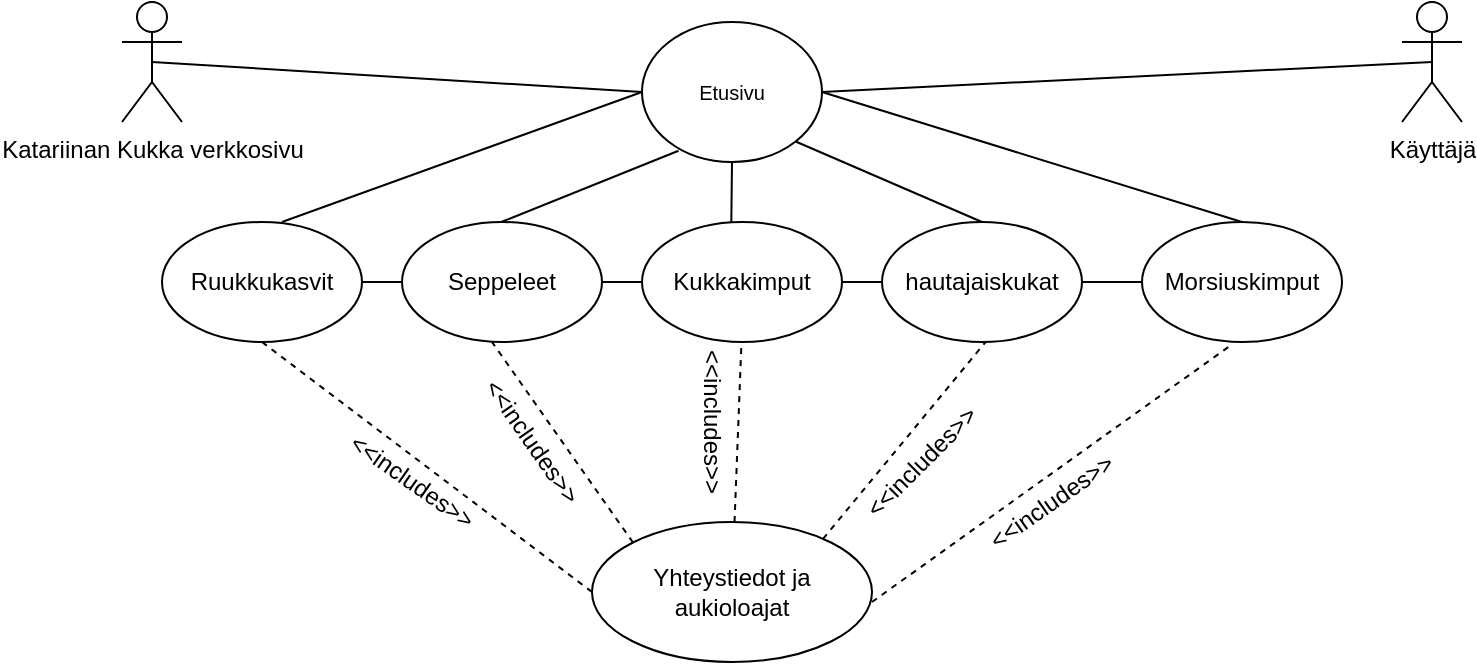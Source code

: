 <mxfile version="14.1.8" type="device"><diagram id="-B6N-509ftWtxTc19Zhi" name="Page-1"><mxGraphModel dx="750" dy="668" grid="1" gridSize="10" guides="1" tooltips="1" connect="1" arrows="1" fold="1" page="1" pageScale="1" pageWidth="850" pageHeight="1100" math="0" shadow="0"><root><mxCell id="0"/><mxCell id="1" parent="0"/><mxCell id="pRnZL0FOT_C4Dl-pZxM5-1" value="Katariinan Kukka verkkosivu" style="shape=umlActor;verticalLabelPosition=bottom;verticalAlign=top;html=1;outlineConnect=0;" vertex="1" parent="1"><mxGeometry x="60" y="90" width="30" height="60" as="geometry"/></mxCell><mxCell id="pRnZL0FOT_C4Dl-pZxM5-2" value="Käyttäjä" style="shape=umlActor;verticalLabelPosition=bottom;verticalAlign=top;html=1;outlineConnect=0;" vertex="1" parent="1"><mxGeometry x="700" y="90" width="30" height="60" as="geometry"/></mxCell><mxCell id="pRnZL0FOT_C4Dl-pZxM5-4" value="hautajaiskukat" style="ellipse;whiteSpace=wrap;html=1;" vertex="1" parent="1"><mxGeometry x="440" y="200" width="100" height="60" as="geometry"/></mxCell><mxCell id="pRnZL0FOT_C4Dl-pZxM5-5" value="&lt;span style=&quot;font-size: 10px&quot;&gt;Etusivu&lt;/span&gt;" style="ellipse;whiteSpace=wrap;html=1;" vertex="1" parent="1"><mxGeometry x="320" y="100" width="90" height="70" as="geometry"/></mxCell><mxCell id="pRnZL0FOT_C4Dl-pZxM5-7" value="Morsiuskimput" style="ellipse;whiteSpace=wrap;html=1;" vertex="1" parent="1"><mxGeometry x="570" y="200" width="100" height="60" as="geometry"/></mxCell><mxCell id="pRnZL0FOT_C4Dl-pZxM5-8" value="Ruukkukasvit" style="ellipse;whiteSpace=wrap;html=1;" vertex="1" parent="1"><mxGeometry x="80" y="200" width="100" height="60" as="geometry"/></mxCell><mxCell id="pRnZL0FOT_C4Dl-pZxM5-9" value="Seppeleet" style="ellipse;whiteSpace=wrap;html=1;" vertex="1" parent="1"><mxGeometry x="200" y="200" width="100" height="60" as="geometry"/></mxCell><mxCell id="pRnZL0FOT_C4Dl-pZxM5-10" value="Kukkakimput" style="ellipse;whiteSpace=wrap;html=1;" vertex="1" parent="1"><mxGeometry x="320" y="200" width="100" height="60" as="geometry"/></mxCell><mxCell id="pRnZL0FOT_C4Dl-pZxM5-11" value="" style="endArrow=none;html=1;entryX=0;entryY=0.5;entryDx=0;entryDy=0;exitX=0.5;exitY=0.5;exitDx=0;exitDy=0;exitPerimeter=0;" edge="1" parent="1" source="pRnZL0FOT_C4Dl-pZxM5-1" target="pRnZL0FOT_C4Dl-pZxM5-5"><mxGeometry width="50" height="50" relative="1" as="geometry"><mxPoint x="210" y="170" as="sourcePoint"/><mxPoint x="260" y="120" as="targetPoint"/></mxGeometry></mxCell><mxCell id="pRnZL0FOT_C4Dl-pZxM5-12" value="" style="endArrow=none;html=1;entryX=0.5;entryY=0.5;entryDx=0;entryDy=0;exitX=0.5;exitY=0.5;exitDx=0;exitDy=0;exitPerimeter=0;entryPerimeter=0;" edge="1" parent="1" target="pRnZL0FOT_C4Dl-pZxM5-2"><mxGeometry width="50" height="50" relative="1" as="geometry"><mxPoint x="410" y="135" as="sourcePoint"/><mxPoint x="655.0" y="150" as="targetPoint"/></mxGeometry></mxCell><mxCell id="pRnZL0FOT_C4Dl-pZxM5-13" value="" style="endArrow=none;html=1;entryX=0;entryY=0.5;entryDx=0;entryDy=0;" edge="1" parent="1" target="pRnZL0FOT_C4Dl-pZxM5-5"><mxGeometry width="50" height="50" relative="1" as="geometry"><mxPoint x="140" y="200" as="sourcePoint"/><mxPoint x="190" y="150" as="targetPoint"/></mxGeometry></mxCell><mxCell id="pRnZL0FOT_C4Dl-pZxM5-14" value="" style="endArrow=none;html=1;entryX=1;entryY=0.5;entryDx=0;entryDy=0;" edge="1" parent="1" target="pRnZL0FOT_C4Dl-pZxM5-5"><mxGeometry width="50" height="50" relative="1" as="geometry"><mxPoint x="620" y="200" as="sourcePoint"/><mxPoint x="670" y="150" as="targetPoint"/></mxGeometry></mxCell><mxCell id="pRnZL0FOT_C4Dl-pZxM5-15" value="" style="endArrow=none;html=1;" edge="1" parent="1"><mxGeometry width="50" height="50" relative="1" as="geometry"><mxPoint x="364.66" y="200" as="sourcePoint"/><mxPoint x="365" y="170" as="targetPoint"/></mxGeometry></mxCell><mxCell id="pRnZL0FOT_C4Dl-pZxM5-16" value="" style="endArrow=none;html=1;entryX=1;entryY=1;entryDx=0;entryDy=0;" edge="1" parent="1" target="pRnZL0FOT_C4Dl-pZxM5-5"><mxGeometry width="50" height="50" relative="1" as="geometry"><mxPoint x="490" y="200" as="sourcePoint"/><mxPoint x="540" y="150" as="targetPoint"/></mxGeometry></mxCell><mxCell id="pRnZL0FOT_C4Dl-pZxM5-18" value="" style="endArrow=none;html=1;entryX=0.203;entryY=0.92;entryDx=0;entryDy=0;entryPerimeter=0;" edge="1" parent="1" target="pRnZL0FOT_C4Dl-pZxM5-5"><mxGeometry width="50" height="50" relative="1" as="geometry"><mxPoint x="249.66" y="200" as="sourcePoint"/><mxPoint x="250" y="170" as="targetPoint"/></mxGeometry></mxCell><mxCell id="pRnZL0FOT_C4Dl-pZxM5-19" value="Yhteystiedot ja aukioloajat" style="ellipse;whiteSpace=wrap;html=1;" vertex="1" parent="1"><mxGeometry x="295" y="350" width="140" height="70" as="geometry"/></mxCell><mxCell id="pRnZL0FOT_C4Dl-pZxM5-20" value="" style="endArrow=none;dashed=1;html=1;entryX=0.5;entryY=1;entryDx=0;entryDy=0;exitX=0;exitY=0.5;exitDx=0;exitDy=0;" edge="1" parent="1" source="pRnZL0FOT_C4Dl-pZxM5-19" target="pRnZL0FOT_C4Dl-pZxM5-8"><mxGeometry width="50" height="50" relative="1" as="geometry"><mxPoint x="240" y="370" as="sourcePoint"/><mxPoint x="290" y="320" as="targetPoint"/></mxGeometry></mxCell><mxCell id="pRnZL0FOT_C4Dl-pZxM5-21" value="" style="endArrow=none;dashed=1;html=1;entryX=0.5;entryY=1;entryDx=0;entryDy=0;exitX=0;exitY=0;exitDx=0;exitDy=0;" edge="1" parent="1" source="pRnZL0FOT_C4Dl-pZxM5-19"><mxGeometry width="50" height="50" relative="1" as="geometry"><mxPoint x="410.0" y="385" as="sourcePoint"/><mxPoint x="245" y="260" as="targetPoint"/></mxGeometry></mxCell><mxCell id="pRnZL0FOT_C4Dl-pZxM5-22" value="" style="endArrow=none;dashed=1;html=1;entryX=0.5;entryY=1;entryDx=0;entryDy=0;" edge="1" parent="1" source="pRnZL0FOT_C4Dl-pZxM5-19"><mxGeometry width="50" height="50" relative="1" as="geometry"><mxPoint x="439.997" y="360.375" as="sourcePoint"/><mxPoint x="369.74" y="260" as="targetPoint"/></mxGeometry></mxCell><mxCell id="pRnZL0FOT_C4Dl-pZxM5-23" value="" style="endArrow=none;dashed=1;html=1;entryX=0.5;entryY=1;entryDx=0;entryDy=0;exitX=0.825;exitY=0.121;exitDx=0;exitDy=0;exitPerimeter=0;" edge="1" parent="1" source="pRnZL0FOT_C4Dl-pZxM5-19"><mxGeometry width="50" height="50" relative="1" as="geometry"><mxPoint x="488.21" y="350.005" as="sourcePoint"/><mxPoint x="491.79" y="260" as="targetPoint"/></mxGeometry></mxCell><mxCell id="pRnZL0FOT_C4Dl-pZxM5-24" value="" style="endArrow=none;dashed=1;html=1;entryX=0.441;entryY=1.031;entryDx=0;entryDy=0;entryPerimeter=0;" edge="1" parent="1" target="pRnZL0FOT_C4Dl-pZxM5-7"><mxGeometry width="50" height="50" relative="1" as="geometry"><mxPoint x="435" y="390" as="sourcePoint"/><mxPoint x="485" y="340" as="targetPoint"/></mxGeometry></mxCell><mxCell id="pRnZL0FOT_C4Dl-pZxM5-25" value="" style="endArrow=none;html=1;entryX=0;entryY=0.5;entryDx=0;entryDy=0;" edge="1" parent="1" target="pRnZL0FOT_C4Dl-pZxM5-9"><mxGeometry width="50" height="50" relative="1" as="geometry"><mxPoint x="180" y="230" as="sourcePoint"/><mxPoint x="230" y="180" as="targetPoint"/></mxGeometry></mxCell><mxCell id="pRnZL0FOT_C4Dl-pZxM5-27" value="" style="endArrow=none;html=1;entryX=0;entryY=0.5;entryDx=0;entryDy=0;" edge="1" parent="1" target="pRnZL0FOT_C4Dl-pZxM5-10"><mxGeometry width="50" height="50" relative="1" as="geometry"><mxPoint x="300" y="230" as="sourcePoint"/><mxPoint x="350" y="180" as="targetPoint"/></mxGeometry></mxCell><mxCell id="pRnZL0FOT_C4Dl-pZxM5-28" value="" style="endArrow=none;html=1;entryX=0;entryY=0.5;entryDx=0;entryDy=0;" edge="1" parent="1" target="pRnZL0FOT_C4Dl-pZxM5-4"><mxGeometry width="50" height="50" relative="1" as="geometry"><mxPoint x="420" y="230" as="sourcePoint"/><mxPoint x="470" y="180" as="targetPoint"/></mxGeometry></mxCell><mxCell id="pRnZL0FOT_C4Dl-pZxM5-29" value="" style="endArrow=none;html=1;entryX=0;entryY=0.5;entryDx=0;entryDy=0;" edge="1" parent="1" target="pRnZL0FOT_C4Dl-pZxM5-7"><mxGeometry width="50" height="50" relative="1" as="geometry"><mxPoint x="540" y="230" as="sourcePoint"/><mxPoint x="590" y="180" as="targetPoint"/></mxGeometry></mxCell><mxCell id="pRnZL0FOT_C4Dl-pZxM5-30" value="&amp;lt;&amp;lt;includes&amp;gt;&amp;gt;" style="text;html=1;strokeColor=none;fillColor=none;align=center;verticalAlign=middle;whiteSpace=wrap;rounded=0;rotation=35;" vertex="1" parent="1"><mxGeometry x="170" y="320" width="70" height="20" as="geometry"/></mxCell><mxCell id="pRnZL0FOT_C4Dl-pZxM5-31" value="&amp;lt;&amp;lt;includes&amp;gt;&amp;gt;" style="text;html=1;strokeColor=none;fillColor=none;align=center;verticalAlign=middle;whiteSpace=wrap;rounded=0;rotation=55;" vertex="1" parent="1"><mxGeometry x="230" y="300" width="70" height="20" as="geometry"/></mxCell><mxCell id="pRnZL0FOT_C4Dl-pZxM5-32" value="&amp;lt;&amp;lt;includes&amp;gt;&amp;gt;" style="text;html=1;strokeColor=none;fillColor=none;align=center;verticalAlign=middle;whiteSpace=wrap;rounded=0;rotation=90;" vertex="1" parent="1"><mxGeometry x="320" y="290" width="70" height="20" as="geometry"/></mxCell><mxCell id="pRnZL0FOT_C4Dl-pZxM5-33" value="&amp;lt;&amp;lt;includes&amp;gt;&amp;gt;" style="text;html=1;strokeColor=none;fillColor=none;align=center;verticalAlign=middle;whiteSpace=wrap;rounded=0;rotation=-45;" vertex="1" parent="1"><mxGeometry x="425" y="310" width="70" height="20" as="geometry"/></mxCell><mxCell id="pRnZL0FOT_C4Dl-pZxM5-34" value="&amp;lt;&amp;lt;includes&amp;gt;&amp;gt;" style="text;html=1;strokeColor=none;fillColor=none;align=center;verticalAlign=middle;whiteSpace=wrap;rounded=0;rotation=-35;" vertex="1" parent="1"><mxGeometry x="490" y="330" width="70" height="20" as="geometry"/></mxCell></root></mxGraphModel></diagram></mxfile>